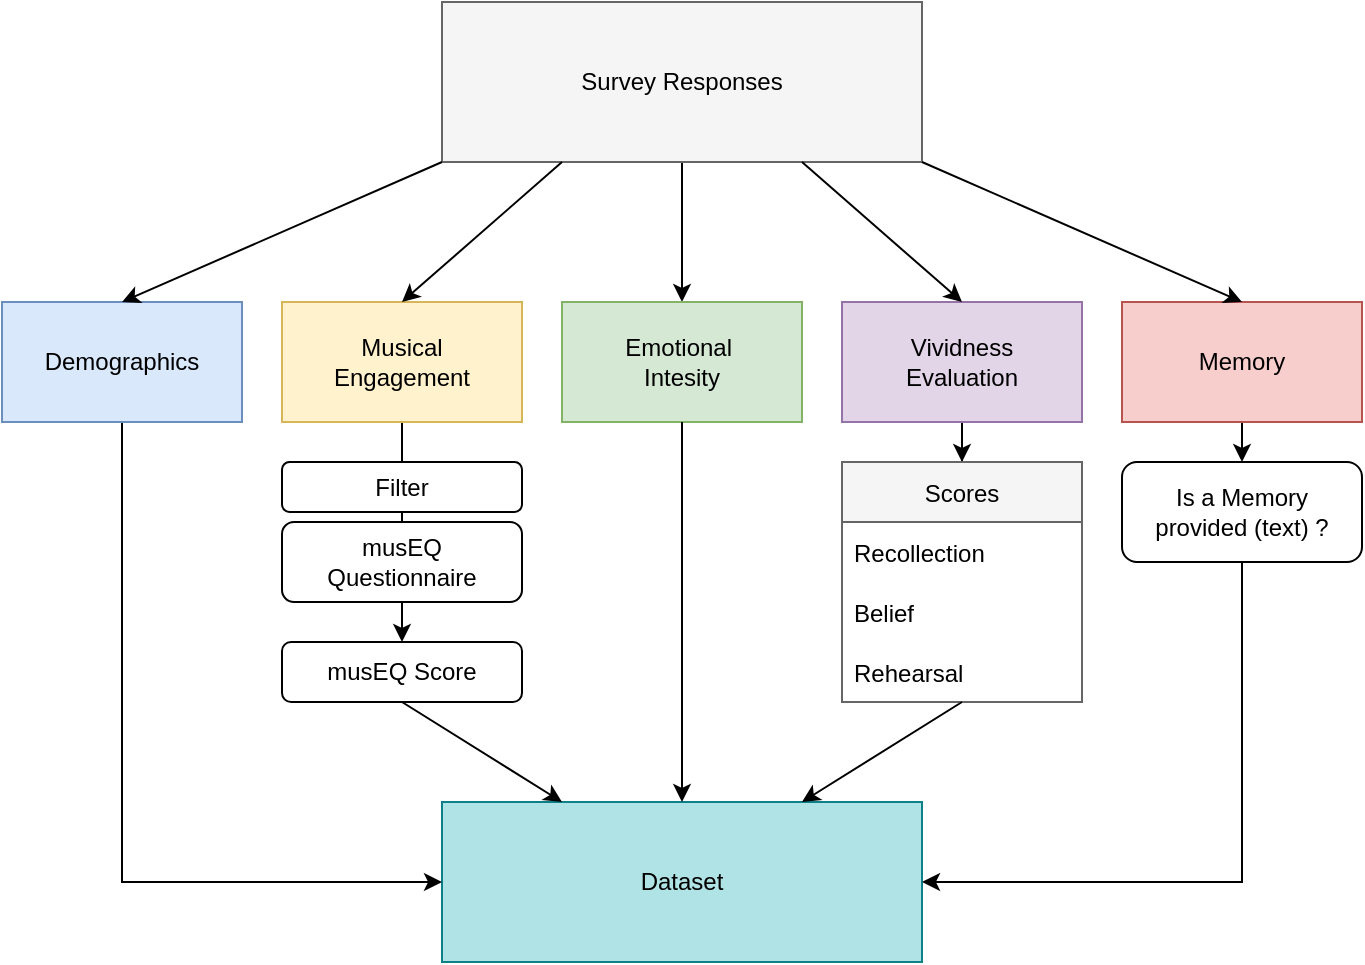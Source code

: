 <mxfile version="15.8.2" type="device"><diagram id="Of3DUe5o1PImBeM_rdgj" name="Page-1"><mxGraphModel dx="1426" dy="769" grid="1" gridSize="10" guides="1" tooltips="1" connect="1" arrows="1" fold="1" page="1" pageScale="1" pageWidth="850" pageHeight="1100" math="0" shadow="0"><root><mxCell id="0"/><mxCell id="1" parent="0"/><mxCell id="5ykw_mwERsv4Y2jd7Opo-16" style="edgeStyle=orthogonalEdgeStyle;rounded=0;orthogonalLoop=1;jettySize=auto;html=1;exitX=0.5;exitY=1;exitDx=0;exitDy=0;entryX=0.5;entryY=0;entryDx=0;entryDy=0;" edge="1" parent="1" source="5ykw_mwERsv4Y2jd7Opo-2" target="5ykw_mwERsv4Y2jd7Opo-4"><mxGeometry relative="1" as="geometry"/></mxCell><mxCell id="5ykw_mwERsv4Y2jd7Opo-2" value="Survey Responses" style="rounded=0;whiteSpace=wrap;html=1;fillColor=#f5f5f5;fontColor=#000000;strokeColor=#666666;" vertex="1" parent="1"><mxGeometry x="305" y="120" width="240" height="80" as="geometry"/></mxCell><mxCell id="5ykw_mwERsv4Y2jd7Opo-13" style="edgeStyle=orthogonalEdgeStyle;rounded=0;orthogonalLoop=1;jettySize=auto;html=1;exitX=0.5;exitY=1;exitDx=0;exitDy=0;entryX=0.5;entryY=0;entryDx=0;entryDy=0;" edge="1" parent="1" source="5ykw_mwERsv4Y2jd7Opo-3" target="5ykw_mwERsv4Y2jd7Opo-12"><mxGeometry relative="1" as="geometry"/></mxCell><mxCell id="5ykw_mwERsv4Y2jd7Opo-3" value="Musical&lt;br&gt;Engagement" style="rounded=0;whiteSpace=wrap;html=1;fillColor=#fff2cc;strokeColor=#d6b656;" vertex="1" parent="1"><mxGeometry x="225" y="270" width="120" height="60" as="geometry"/></mxCell><mxCell id="5ykw_mwERsv4Y2jd7Opo-4" value="Emotional&amp;nbsp;&lt;br&gt;Intesity" style="rounded=0;whiteSpace=wrap;html=1;align=center;fillColor=#d5e8d4;strokeColor=#82b366;" vertex="1" parent="1"><mxGeometry x="365" y="270" width="120" height="60" as="geometry"/></mxCell><mxCell id="5ykw_mwERsv4Y2jd7Opo-58" style="edgeStyle=orthogonalEdgeStyle;rounded=0;orthogonalLoop=1;jettySize=auto;html=1;" edge="1" parent="1" source="5ykw_mwERsv4Y2jd7Opo-5" target="5ykw_mwERsv4Y2jd7Opo-44"><mxGeometry relative="1" as="geometry"/></mxCell><mxCell id="5ykw_mwERsv4Y2jd7Opo-5" value="Vividness &lt;br&gt;Evaluation" style="rounded=0;whiteSpace=wrap;html=1;align=center;fillColor=#e1d5e7;strokeColor=#9673a6;" vertex="1" parent="1"><mxGeometry x="505" y="270" width="120" height="60" as="geometry"/></mxCell><mxCell id="5ykw_mwERsv4Y2jd7Opo-25" style="edgeStyle=orthogonalEdgeStyle;rounded=0;orthogonalLoop=1;jettySize=auto;html=1;exitX=0.5;exitY=1;exitDx=0;exitDy=0;entryX=0.5;entryY=0;entryDx=0;entryDy=0;" edge="1" parent="1" source="5ykw_mwERsv4Y2jd7Opo-6" target="5ykw_mwERsv4Y2jd7Opo-24"><mxGeometry relative="1" as="geometry"/></mxCell><mxCell id="5ykw_mwERsv4Y2jd7Opo-6" value="Memory" style="rounded=0;whiteSpace=wrap;html=1;align=center;fillColor=#f8cecc;strokeColor=#b85450;" vertex="1" parent="1"><mxGeometry x="645" y="270" width="120" height="60" as="geometry"/></mxCell><mxCell id="5ykw_mwERsv4Y2jd7Opo-12" value="musEQ Score" style="rounded=1;whiteSpace=wrap;html=1;align=center;" vertex="1" parent="1"><mxGeometry x="225" y="440" width="120" height="30" as="geometry"/></mxCell><mxCell id="5ykw_mwERsv4Y2jd7Opo-14" value="Dataset" style="rounded=0;whiteSpace=wrap;html=1;fillColor=#b0e3e6;strokeColor=#0e8088;" vertex="1" parent="1"><mxGeometry x="305" y="520" width="240" height="80" as="geometry"/></mxCell><mxCell id="5ykw_mwERsv4Y2jd7Opo-17" value="" style="endArrow=classic;html=1;rounded=0;exitX=0.75;exitY=1;exitDx=0;exitDy=0;entryX=0.5;entryY=0;entryDx=0;entryDy=0;" edge="1" parent="1" source="5ykw_mwERsv4Y2jd7Opo-2" target="5ykw_mwERsv4Y2jd7Opo-5"><mxGeometry width="50" height="50" relative="1" as="geometry"><mxPoint x="405" y="440" as="sourcePoint"/><mxPoint x="455" y="390" as="targetPoint"/></mxGeometry></mxCell><mxCell id="5ykw_mwERsv4Y2jd7Opo-18" value="" style="endArrow=classic;html=1;rounded=0;exitX=1;exitY=1;exitDx=0;exitDy=0;entryX=0.5;entryY=0;entryDx=0;entryDy=0;" edge="1" parent="1" source="5ykw_mwERsv4Y2jd7Opo-2" target="5ykw_mwERsv4Y2jd7Opo-6"><mxGeometry width="50" height="50" relative="1" as="geometry"><mxPoint x="405" y="440" as="sourcePoint"/><mxPoint x="685" y="220" as="targetPoint"/></mxGeometry></mxCell><mxCell id="5ykw_mwERsv4Y2jd7Opo-52" value="" style="edgeStyle=orthogonalEdgeStyle;rounded=0;orthogonalLoop=1;jettySize=auto;html=1;entryX=0;entryY=0.5;entryDx=0;entryDy=0;" edge="1" parent="1" source="5ykw_mwERsv4Y2jd7Opo-19" target="5ykw_mwERsv4Y2jd7Opo-14"><mxGeometry relative="1" as="geometry"><mxPoint x="145" y="410" as="targetPoint"/><Array as="points"><mxPoint x="145" y="560"/></Array></mxGeometry></mxCell><mxCell id="5ykw_mwERsv4Y2jd7Opo-19" value="Demographics" style="rounded=0;whiteSpace=wrap;html=1;align=center;fillColor=#dae8fc;strokeColor=#6c8ebf;" vertex="1" parent="1"><mxGeometry x="85" y="270" width="120" height="60" as="geometry"/></mxCell><mxCell id="5ykw_mwERsv4Y2jd7Opo-20" value="" style="endArrow=classic;html=1;rounded=0;entryX=0.5;entryY=0;entryDx=0;entryDy=0;exitX=0;exitY=1;exitDx=0;exitDy=0;" edge="1" parent="1" source="5ykw_mwERsv4Y2jd7Opo-2" target="5ykw_mwERsv4Y2jd7Opo-19"><mxGeometry width="50" height="50" relative="1" as="geometry"><mxPoint x="215" y="240" as="sourcePoint"/><mxPoint x="265" y="190" as="targetPoint"/></mxGeometry></mxCell><mxCell id="5ykw_mwERsv4Y2jd7Opo-21" value="" style="endArrow=classic;html=1;rounded=0;exitX=0.25;exitY=1;exitDx=0;exitDy=0;entryX=0.5;entryY=0;entryDx=0;entryDy=0;" edge="1" parent="1" source="5ykw_mwERsv4Y2jd7Opo-2" target="5ykw_mwERsv4Y2jd7Opo-3"><mxGeometry width="50" height="50" relative="1" as="geometry"><mxPoint x="405" y="460" as="sourcePoint"/><mxPoint x="295" y="250" as="targetPoint"/></mxGeometry></mxCell><mxCell id="5ykw_mwERsv4Y2jd7Opo-56" style="edgeStyle=orthogonalEdgeStyle;rounded=0;orthogonalLoop=1;jettySize=auto;html=1;entryX=1;entryY=0.5;entryDx=0;entryDy=0;" edge="1" parent="1" source="5ykw_mwERsv4Y2jd7Opo-24" target="5ykw_mwERsv4Y2jd7Opo-14"><mxGeometry relative="1" as="geometry"><Array as="points"><mxPoint x="705" y="560"/></Array></mxGeometry></mxCell><mxCell id="5ykw_mwERsv4Y2jd7Opo-24" value="Is a Memory &lt;br&gt;provided (text) ?" style="rounded=1;whiteSpace=wrap;html=1;align=center;" vertex="1" parent="1"><mxGeometry x="645" y="350" width="120" height="50" as="geometry"/></mxCell><mxCell id="5ykw_mwERsv4Y2jd7Opo-43" value="" style="endArrow=classic;html=1;rounded=0;exitX=0.5;exitY=1;exitDx=0;exitDy=0;" edge="1" parent="1" source="5ykw_mwERsv4Y2jd7Opo-4"><mxGeometry width="50" height="50" relative="1" as="geometry"><mxPoint x="415" y="470" as="sourcePoint"/><mxPoint x="425" y="520" as="targetPoint"/></mxGeometry></mxCell><mxCell id="5ykw_mwERsv4Y2jd7Opo-44" value="Scores" style="swimlane;fontStyle=0;childLayout=stackLayout;horizontal=1;startSize=30;horizontalStack=0;resizeParent=1;resizeParentMax=0;resizeLast=0;collapsible=1;marginBottom=0;align=center;fillColor=#f5f5f5;fontColor=#000000;strokeColor=#666666;" vertex="1" parent="1"><mxGeometry x="505" y="350" width="120" height="120" as="geometry"/></mxCell><mxCell id="5ykw_mwERsv4Y2jd7Opo-45" value="Recollection " style="text;strokeColor=none;fillColor=none;align=left;verticalAlign=middle;spacingLeft=4;spacingRight=4;overflow=hidden;points=[[0,0.5],[1,0.5]];portConstraint=eastwest;rotatable=0;" vertex="1" parent="5ykw_mwERsv4Y2jd7Opo-44"><mxGeometry y="30" width="120" height="30" as="geometry"/></mxCell><mxCell id="5ykw_mwERsv4Y2jd7Opo-46" value="Belief" style="text;strokeColor=none;fillColor=none;align=left;verticalAlign=middle;spacingLeft=4;spacingRight=4;overflow=hidden;points=[[0,0.5],[1,0.5]];portConstraint=eastwest;rotatable=0;" vertex="1" parent="5ykw_mwERsv4Y2jd7Opo-44"><mxGeometry y="60" width="120" height="30" as="geometry"/></mxCell><mxCell id="5ykw_mwERsv4Y2jd7Opo-47" value="Rehearsal" style="text;strokeColor=none;fillColor=none;align=left;verticalAlign=middle;spacingLeft=4;spacingRight=4;overflow=hidden;points=[[0,0.5],[1,0.5]];portConstraint=eastwest;rotatable=0;" vertex="1" parent="5ykw_mwERsv4Y2jd7Opo-44"><mxGeometry y="90" width="120" height="30" as="geometry"/></mxCell><mxCell id="5ykw_mwERsv4Y2jd7Opo-54" value="" style="endArrow=classic;html=1;rounded=0;exitX=0.5;exitY=1;exitDx=0;exitDy=0;entryX=0.25;entryY=0;entryDx=0;entryDy=0;" edge="1" parent="1" source="5ykw_mwERsv4Y2jd7Opo-12" target="5ykw_mwERsv4Y2jd7Opo-14"><mxGeometry width="50" height="50" relative="1" as="geometry"><mxPoint x="415" y="480" as="sourcePoint"/><mxPoint x="465" y="430" as="targetPoint"/></mxGeometry></mxCell><mxCell id="5ykw_mwERsv4Y2jd7Opo-55" value="" style="endArrow=classic;html=1;rounded=0;entryX=0.75;entryY=0;entryDx=0;entryDy=0;" edge="1" parent="1" target="5ykw_mwERsv4Y2jd7Opo-14"><mxGeometry width="50" height="50" relative="1" as="geometry"><mxPoint x="565" y="470" as="sourcePoint"/><mxPoint x="465" y="430" as="targetPoint"/></mxGeometry></mxCell><mxCell id="5ykw_mwERsv4Y2jd7Opo-59" value="Filter" style="rounded=1;whiteSpace=wrap;html=1;align=center;" vertex="1" parent="1"><mxGeometry x="225" y="350" width="120" height="25" as="geometry"/></mxCell><mxCell id="5ykw_mwERsv4Y2jd7Opo-60" value="musEQ Questionnaire" style="rounded=1;whiteSpace=wrap;html=1;align=center;" vertex="1" parent="1"><mxGeometry x="225" y="380" width="120" height="40" as="geometry"/></mxCell></root></mxGraphModel></diagram></mxfile>